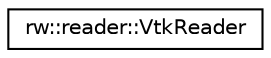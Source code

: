 digraph "Graphical Class Hierarchy"
{
  edge [fontname="Helvetica",fontsize="10",labelfontname="Helvetica",labelfontsize="10"];
  node [fontname="Helvetica",fontsize="10",shape=record];
  rankdir="LR";
  Node0 [label="rw::reader::VtkReader",height=0.2,width=0.4,color="black", fillcolor="white", style="filled",URL="$classrw_1_1reader_1_1VtkReader.html",tooltip="A class to read VTK (.vtu) mesh files. "];
}
